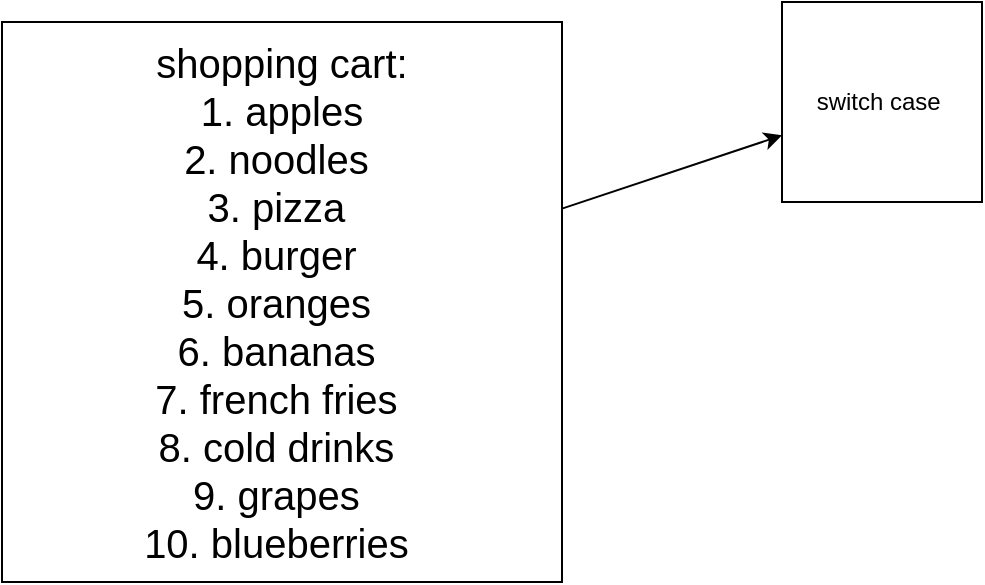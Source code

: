 <mxfile>
    <diagram id="Vlq2TpfWjs-CcTUWxzxu" name="Page-1">
        <mxGraphModel dx="1002" dy="563" grid="1" gridSize="10" guides="1" tooltips="1" connect="1" arrows="1" fold="1" page="1" pageScale="1" pageWidth="850" pageHeight="1100" math="0" shadow="0">
            <root>
                <mxCell id="0"/>
                <mxCell id="1" parent="0"/>
                <mxCell id="3" style="edgeStyle=none;html=1;" edge="1" parent="1" source="2" target="4">
                    <mxGeometry relative="1" as="geometry">
                        <mxPoint x="520" y="210" as="targetPoint"/>
                    </mxGeometry>
                </mxCell>
                <mxCell id="2" value="shopping cart:&lt;div&gt;1. apples&lt;/div&gt;&lt;div&gt;2. noodles&amp;nbsp;&lt;/div&gt;&lt;div&gt;3. pizza&amp;nbsp;&lt;/div&gt;&lt;div&gt;4. burger&amp;nbsp;&lt;/div&gt;&lt;div&gt;5. oranges&amp;nbsp;&lt;/div&gt;&lt;div&gt;6. bananas&amp;nbsp;&lt;/div&gt;&lt;div&gt;7. french fries&amp;nbsp;&lt;/div&gt;&lt;div&gt;8. cold drinks&amp;nbsp;&lt;/div&gt;&lt;div&gt;9. grapes&amp;nbsp;&lt;/div&gt;&lt;div&gt;10. blueberries&amp;nbsp;&lt;/div&gt;" style="whiteSpace=wrap;html=1;aspect=fixed;fontSize=20;rounded=0;" vertex="1" parent="1">
                    <mxGeometry x="70" y="70" width="280" height="280" as="geometry"/>
                </mxCell>
                <mxCell id="4" value="switch case&amp;nbsp;" style="whiteSpace=wrap;html=1;aspect=fixed;" vertex="1" parent="1">
                    <mxGeometry x="460" y="60" width="100" height="100" as="geometry"/>
                </mxCell>
            </root>
        </mxGraphModel>
    </diagram>
</mxfile>
